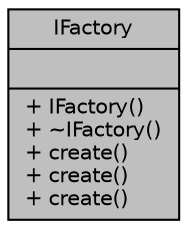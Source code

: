 digraph "IFactory"
{
 // LATEX_PDF_SIZE
  edge [fontname="Helvetica",fontsize="10",labelfontname="Helvetica",labelfontsize="10"];
  node [fontname="Helvetica",fontsize="10",shape=record];
  Node1 [label="{IFactory\n||+ IFactory()\l+ ~IFactory()\l+ create()\l+ create()\l+ create()\l}",height=0.2,width=0.4,color="black", fillcolor="grey75", style="filled", fontcolor="black",tooltip="Here is primitive objects factory."];
}
